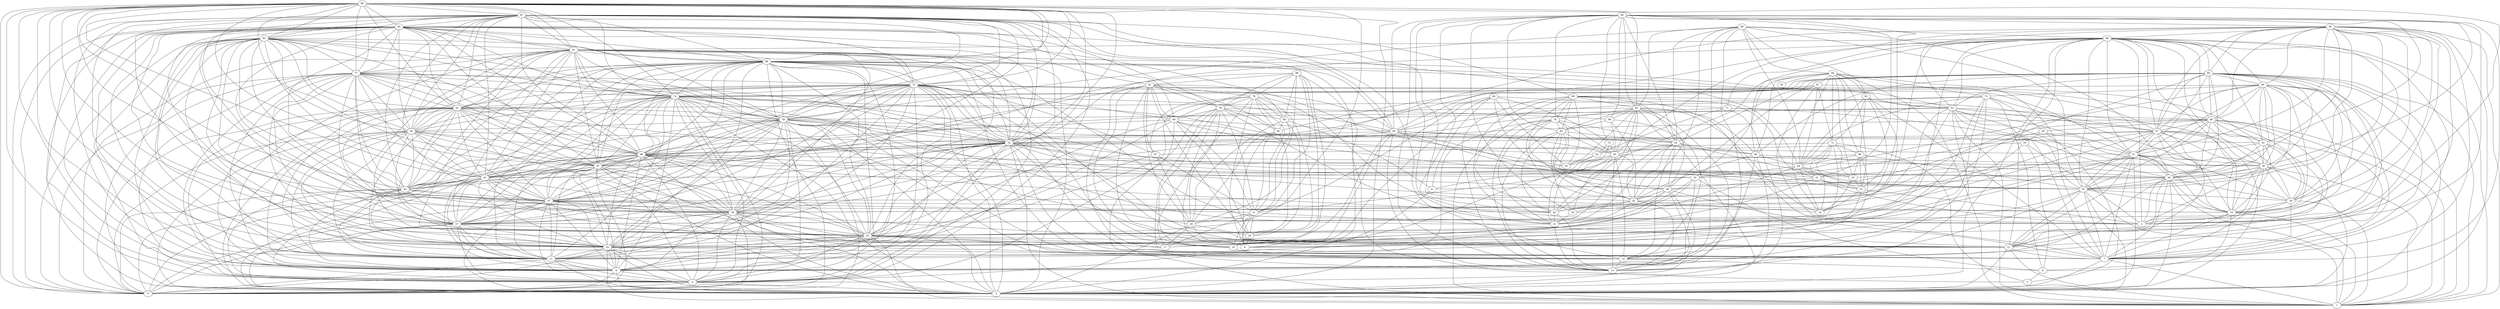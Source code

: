 digraph "sensornet-topology" {
label = "";
rankdir="BT";"0"->"4" [arrowhead = "both"] 
"0"->"9" [arrowhead = "both"] 
"0"->"11" [arrowhead = "both"] 
"0"->"24" [arrowhead = "both"] 
"0"->"27" [arrowhead = "both"] 
"0"->"36" [arrowhead = "both"] 
"0"->"37" [arrowhead = "both"] 
"0"->"42" [arrowhead = "both"] 
"0"->"43" [arrowhead = "both"] 
"0"->"47" [arrowhead = "both"] 
"0"->"48" [arrowhead = "both"] 
"0"->"54" [arrowhead = "both"] 
"0"->"59" [arrowhead = "both"] 
"0"->"61" [arrowhead = "both"] 
"0"->"74" [arrowhead = "both"] 
"0"->"77" [arrowhead = "both"] 
"0"->"86" [arrowhead = "both"] 
"0"->"87" [arrowhead = "both"] 
"0"->"92" [arrowhead = "both"] 
"0"->"93" [arrowhead = "both"] 
"0"->"97" [arrowhead = "both"] 
"0"->"98" [arrowhead = "both"] 
"1"->"3" [arrowhead = "both"] 
"1"->"7" [arrowhead = "both"] 
"1"->"10" [arrowhead = "both"] 
"1"->"12" [arrowhead = "both"] 
"1"->"24" [arrowhead = "both"] 
"1"->"25" [arrowhead = "both"] 
"1"->"30" [arrowhead = "both"] 
"1"->"35" [arrowhead = "both"] 
"1"->"38" [arrowhead = "both"] 
"1"->"40" [arrowhead = "both"] 
"1"->"53" [arrowhead = "both"] 
"1"->"57" [arrowhead = "both"] 
"1"->"60" [arrowhead = "both"] 
"1"->"62" [arrowhead = "both"] 
"1"->"75" [arrowhead = "both"] 
"1"->"76" [arrowhead = "both"] 
"1"->"80" [arrowhead = "both"] 
"1"->"85" [arrowhead = "both"] 
"1"->"88" [arrowhead = "both"] 
"1"->"90" [arrowhead = "both"] 
"1"->"94" [arrowhead = "both"] 
"2"->"10" [arrowhead = "both"] 
"2"->"22" [arrowhead = "both"] 
"2"->"30" [arrowhead = "both"] 
"2"->"38" [arrowhead = "both"] 
"2"->"40" [arrowhead = "both"] 
"2"->"41" [arrowhead = "both"] 
"2"->"55" [arrowhead = "both"] 
"2"->"60" [arrowhead = "both"] 
"2"->"79" [arrowhead = "both"] 
"2"->"80" [arrowhead = "both"] 
"2"->"86" [arrowhead = "both"] 
"2"->"88" [arrowhead = "both"] 
"2"->"90" [arrowhead = "both"] 
"2"->"91" [arrowhead = "both"] 
"2"->"98" [arrowhead = "both"] 
"3"->"4" [arrowhead = "both"] 
"3"->"7" [arrowhead = "both"] 
"3"->"9" [arrowhead = "both"] 
"3"->"11" [arrowhead = "both"] 
"3"->"12" [arrowhead = "both"] 
"3"->"24" [arrowhead = "both"] 
"3"->"25" [arrowhead = "both"] 
"3"->"27" [arrowhead = "both"] 
"3"->"29" [arrowhead = "both"] 
"3"->"35" [arrowhead = "both"] 
"3"->"36" [arrowhead = "both"] 
"3"->"37" [arrowhead = "both"] 
"3"->"38" [arrowhead = "both"] 
"3"->"39" [arrowhead = "both"] 
"3"->"40" [arrowhead = "both"] 
"3"->"43" [arrowhead = "both"] 
"3"->"47" [arrowhead = "both"] 
"3"->"48" [arrowhead = "both"] 
"3"->"51" [arrowhead = "both"] 
"3"->"54" [arrowhead = "both"] 
"3"->"57" [arrowhead = "both"] 
"3"->"59" [arrowhead = "both"] 
"3"->"61" [arrowhead = "both"] 
"3"->"62" [arrowhead = "both"] 
"3"->"74" [arrowhead = "both"] 
"3"->"75" [arrowhead = "both"] 
"3"->"77" [arrowhead = "both"] 
"3"->"85" [arrowhead = "both"] 
"3"->"86" [arrowhead = "both"] 
"3"->"87" [arrowhead = "both"] 
"3"->"88" [arrowhead = "both"] 
"3"->"90" [arrowhead = "both"] 
"3"->"93" [arrowhead = "both"] 
"3"->"97" [arrowhead = "both"] 
"3"->"98" [arrowhead = "both"] 
"4"->"9" [arrowhead = "both"] 
"4"->"11" [arrowhead = "both"] 
"4"->"24" [arrowhead = "both"] 
"4"->"25" [arrowhead = "both"] 
"4"->"27" [arrowhead = "both"] 
"4"->"36" [arrowhead = "both"] 
"4"->"37" [arrowhead = "both"] 
"4"->"42" [arrowhead = "both"] 
"4"->"43" [arrowhead = "both"] 
"4"->"47" [arrowhead = "both"] 
"4"->"48" [arrowhead = "both"] 
"4"->"53" [arrowhead = "both"] 
"4"->"59" [arrowhead = "both"] 
"4"->"61" [arrowhead = "both"] 
"4"->"63" [arrowhead = "both"] 
"4"->"74" [arrowhead = "both"] 
"4"->"75" [arrowhead = "both"] 
"4"->"76" [arrowhead = "both"] 
"4"->"77" [arrowhead = "both"] 
"4"->"78" [arrowhead = "both"] 
"4"->"86" [arrowhead = "both"] 
"4"->"87" [arrowhead = "both"] 
"4"->"92" [arrowhead = "both"] 
"4"->"93" [arrowhead = "both"] 
"4"->"97" [arrowhead = "both"] 
"4"->"98" [arrowhead = "both"] 
"5"->"8" [arrowhead = "both"] 
"5"->"58" [arrowhead = "both"] 
"5"->"72" [arrowhead = "both"] 
"5"->"96" [arrowhead = "both"] 
"6"->"21" [arrowhead = "both"] 
"6"->"22" [arrowhead = "both"] 
"6"->"28" [arrowhead = "both"] 
"6"->"29" [arrowhead = "both"] 
"6"->"31" [arrowhead = "both"] 
"6"->"46" [arrowhead = "both"] 
"6"->"68" [arrowhead = "both"] 
"6"->"78" [arrowhead = "both"] 
"6"->"79" [arrowhead = "both"] 
"6"->"81" [arrowhead = "both"] 
"6"->"96" [arrowhead = "both"] 
"7"->"10" [arrowhead = "both"] 
"7"->"12" [arrowhead = "both"] 
"7"->"30" [arrowhead = "both"] 
"7"->"35" [arrowhead = "both"] 
"7"->"36" [arrowhead = "both"] 
"7"->"38" [arrowhead = "both"] 
"7"->"39" [arrowhead = "both"] 
"7"->"40" [arrowhead = "both"] 
"7"->"51" [arrowhead = "both"] 
"7"->"53" [arrowhead = "both"] 
"7"->"59" [arrowhead = "both"] 
"7"->"60" [arrowhead = "both"] 
"7"->"61" [arrowhead = "both"] 
"7"->"62" [arrowhead = "both"] 
"7"->"80" [arrowhead = "both"] 
"7"->"83" [arrowhead = "both"] 
"7"->"85" [arrowhead = "both"] 
"7"->"86" [arrowhead = "both"] 
"7"->"88" [arrowhead = "both"] 
"7"->"89" [arrowhead = "both"] 
"7"->"90" [arrowhead = "both"] 
"7"->"94" [arrowhead = "both"] 
"8"->"10" [arrowhead = "both"] 
"8"->"14" [arrowhead = "both"] 
"8"->"23" [arrowhead = "both"] 
"8"->"55" [arrowhead = "both"] 
"8"->"73" [arrowhead = "both"] 
"8"->"95" [arrowhead = "both"] 
"9"->"11" [arrowhead = "both"] 
"9"->"24" [arrowhead = "both"] 
"9"->"25" [arrowhead = "both"] 
"9"->"27" [arrowhead = "both"] 
"9"->"36" [arrowhead = "both"] 
"9"->"37" [arrowhead = "both"] 
"9"->"42" [arrowhead = "both"] 
"9"->"43" [arrowhead = "both"] 
"9"->"47" [arrowhead = "both"] 
"9"->"48" [arrowhead = "both"] 
"9"->"49" [arrowhead = "both"] 
"9"->"53" [arrowhead = "both"] 
"9"->"54" [arrowhead = "both"] 
"9"->"61" [arrowhead = "both"] 
"9"->"66" [arrowhead = "both"] 
"9"->"73" [arrowhead = "both"] 
"9"->"74" [arrowhead = "both"] 
"9"->"75" [arrowhead = "both"] 
"9"->"77" [arrowhead = "both"] 
"9"->"79" [arrowhead = "both"] 
"9"->"86" [arrowhead = "both"] 
"9"->"87" [arrowhead = "both"] 
"9"->"92" [arrowhead = "both"] 
"9"->"93" [arrowhead = "both"] 
"9"->"97" [arrowhead = "both"] 
"9"->"98" [arrowhead = "both"] 
"9"->"99" [arrowhead = "both"] 
"10"->"30" [arrowhead = "both"] 
"10"->"35" [arrowhead = "both"] 
"10"->"37" [arrowhead = "both"] 
"10"->"38" [arrowhead = "both"] 
"10"->"40" [arrowhead = "both"] 
"10"->"51" [arrowhead = "both"] 
"10"->"52" [arrowhead = "both"] 
"10"->"57" [arrowhead = "both"] 
"10"->"58" [arrowhead = "both"] 
"10"->"73" [arrowhead = "both"] 
"10"->"80" [arrowhead = "both"] 
"10"->"85" [arrowhead = "both"] 
"10"->"88" [arrowhead = "both"] 
"10"->"90" [arrowhead = "both"] 
"10"->"97" [arrowhead = "both"] 
"11"->"23" [arrowhead = "both"] 
"11"->"24" [arrowhead = "both"] 
"11"->"25" [arrowhead = "both"] 
"11"->"27" [arrowhead = "both"] 
"11"->"36" [arrowhead = "both"] 
"11"->"37" [arrowhead = "both"] 
"11"->"42" [arrowhead = "both"] 
"11"->"43" [arrowhead = "both"] 
"11"->"47" [arrowhead = "both"] 
"11"->"48" [arrowhead = "both"] 
"11"->"53" [arrowhead = "both"] 
"11"->"54" [arrowhead = "both"] 
"11"->"59" [arrowhead = "both"] 
"11"->"73" [arrowhead = "both"] 
"11"->"74" [arrowhead = "both"] 
"11"->"75" [arrowhead = "both"] 
"11"->"77" [arrowhead = "both"] 
"11"->"86" [arrowhead = "both"] 
"11"->"87" [arrowhead = "both"] 
"11"->"92" [arrowhead = "both"] 
"11"->"93" [arrowhead = "both"] 
"11"->"97" [arrowhead = "both"] 
"11"->"98" [arrowhead = "both"] 
"12"->"25" [arrowhead = "both"] 
"12"->"31" [arrowhead = "both"] 
"12"->"35" [arrowhead = "both"] 
"12"->"36" [arrowhead = "both"] 
"12"->"38" [arrowhead = "both"] 
"12"->"40" [arrowhead = "both"] 
"12"->"51" [arrowhead = "both"] 
"12"->"53" [arrowhead = "both"] 
"12"->"57" [arrowhead = "both"] 
"12"->"75" [arrowhead = "both"] 
"12"->"85" [arrowhead = "both"] 
"12"->"86" [arrowhead = "both"] 
"12"->"88" [arrowhead = "both"] 
"12"->"90" [arrowhead = "both"] 
"12"->"92" [arrowhead = "both"] 
"13"->"14" [arrowhead = "both"] 
"13"->"15" [arrowhead = "both"] 
"13"->"26" [arrowhead = "both"] 
"13"->"32" [arrowhead = "both"] 
"13"->"35" [arrowhead = "both"] 
"13"->"39" [arrowhead = "both"] 
"13"->"45" [arrowhead = "both"] 
"13"->"49" [arrowhead = "both"] 
"13"->"64" [arrowhead = "both"] 
"13"->"65" [arrowhead = "both"] 
"13"->"71" [arrowhead = "both"] 
"13"->"76" [arrowhead = "both"] 
"13"->"78" [arrowhead = "both"] 
"13"->"82" [arrowhead = "both"] 
"13"->"89" [arrowhead = "both"] 
"13"->"95" [arrowhead = "both"] 
"13"->"99" [arrowhead = "both"] 
"14"->"19" [arrowhead = "both"] 
"14"->"23" [arrowhead = "both"] 
"14"->"24" [arrowhead = "both"] 
"14"->"36" [arrowhead = "both"] 
"14"->"38" [arrowhead = "both"] 
"14"->"45" [arrowhead = "both"] 
"14"->"47" [arrowhead = "both"] 
"14"->"63" [arrowhead = "both"] 
"14"->"69" [arrowhead = "both"] 
"14"->"73" [arrowhead = "both"] 
"14"->"74" [arrowhead = "both"] 
"14"->"88" [arrowhead = "both"] 
"14"->"95" [arrowhead = "both"] 
"14"->"97" [arrowhead = "both"] 
"15"->"16" [arrowhead = "both"] 
"15"->"26" [arrowhead = "both"] 
"15"->"32" [arrowhead = "both"] 
"15"->"39" [arrowhead = "both"] 
"15"->"45" [arrowhead = "both"] 
"15"->"63" [arrowhead = "both"] 
"15"->"74" [arrowhead = "both"] 
"15"->"76" [arrowhead = "both"] 
"15"->"78" [arrowhead = "both"] 
"15"->"82" [arrowhead = "both"] 
"15"->"89" [arrowhead = "both"] 
"15"->"95" [arrowhead = "both"] 
"16"->"23" [arrowhead = "both"] 
"16"->"32" [arrowhead = "both"] 
"16"->"45" [arrowhead = "both"] 
"16"->"65" [arrowhead = "both"] 
"16"->"95" [arrowhead = "both"] 
"17"->"25" [arrowhead = "both"] 
"17"->"29" [arrowhead = "both"] 
"17"->"31" [arrowhead = "both"] 
"17"->"44" [arrowhead = "both"] 
"17"->"72" [arrowhead = "both"] 
"17"->"79" [arrowhead = "both"] 
"17"->"81" [arrowhead = "both"] 
"18"->"22" [arrowhead = "both"] 
"18"->"32" [arrowhead = "both"] 
"18"->"33" [arrowhead = "both"] 
"18"->"44" [arrowhead = "both"] 
"18"->"72" [arrowhead = "both"] 
"18"->"82" [arrowhead = "both"] 
"18"->"83" [arrowhead = "both"] 
"18"->"94" [arrowhead = "both"] 
"19"->"25" [arrowhead = "both"] 
"19"->"28" [arrowhead = "both"] 
"19"->"31" [arrowhead = "both"] 
"19"->"35" [arrowhead = "both"] 
"19"->"43" [arrowhead = "both"] 
"19"->"64" [arrowhead = "both"] 
"19"->"70" [arrowhead = "both"] 
"19"->"75" [arrowhead = "both"] 
"19"->"78" [arrowhead = "both"] 
"19"->"81" [arrowhead = "both"] 
"19"->"84" [arrowhead = "both"] 
"19"->"85" [arrowhead = "both"] 
"20"->"34" [arrowhead = "both"] 
"20"->"45" [arrowhead = "both"] 
"20"->"48" [arrowhead = "both"] 
"20"->"82" [arrowhead = "both"] 
"20"->"84" [arrowhead = "both"] 
"20"->"89" [arrowhead = "both"] 
"20"->"93" [arrowhead = "both"] 
"21"->"34" [arrowhead = "both"] 
"21"->"38" [arrowhead = "both"] 
"21"->"56" [arrowhead = "both"] 
"21"->"84" [arrowhead = "both"] 
"22"->"33" [arrowhead = "both"] 
"22"->"41" [arrowhead = "both"] 
"22"->"44" [arrowhead = "both"] 
"22"->"53" [arrowhead = "both"] 
"22"->"68" [arrowhead = "both"] 
"22"->"83" [arrowhead = "both"] 
"22"->"94" [arrowhead = "both"] 
"23"->"44" [arrowhead = "both"] 
"23"->"58" [arrowhead = "both"] 
"23"->"61" [arrowhead = "both"] 
"23"->"64" [arrowhead = "both"] 
"23"->"94" [arrowhead = "both"] 
"24"->"25" [arrowhead = "both"] 
"24"->"27" [arrowhead = "both"] 
"24"->"36" [arrowhead = "both"] 
"24"->"37" [arrowhead = "both"] 
"24"->"41" [arrowhead = "both"] 
"24"->"42" [arrowhead = "both"] 
"24"->"43" [arrowhead = "both"] 
"24"->"47" [arrowhead = "both"] 
"24"->"48" [arrowhead = "both"] 
"24"->"51" [arrowhead = "both"] 
"24"->"53" [arrowhead = "both"] 
"24"->"54" [arrowhead = "both"] 
"24"->"59" [arrowhead = "both"] 
"24"->"61" [arrowhead = "both"] 
"24"->"64" [arrowhead = "both"] 
"24"->"69" [arrowhead = "both"] 
"24"->"75" [arrowhead = "both"] 
"24"->"77" [arrowhead = "both"] 
"24"->"86" [arrowhead = "both"] 
"24"->"87" [arrowhead = "both"] 
"24"->"92" [arrowhead = "both"] 
"24"->"93" [arrowhead = "both"] 
"24"->"97" [arrowhead = "both"] 
"24"->"98" [arrowhead = "both"] 
"25"->"27" [arrowhead = "both"] 
"25"->"36" [arrowhead = "both"] 
"25"->"37" [arrowhead = "both"] 
"25"->"43" [arrowhead = "both"] 
"25"->"47" [arrowhead = "both"] 
"25"->"48" [arrowhead = "both"] 
"25"->"51" [arrowhead = "both"] 
"25"->"52" [arrowhead = "both"] 
"25"->"53" [arrowhead = "both"] 
"25"->"54" [arrowhead = "both"] 
"25"->"59" [arrowhead = "both"] 
"25"->"61" [arrowhead = "both"] 
"25"->"62" [arrowhead = "both"] 
"25"->"67" [arrowhead = "both"] 
"25"->"69" [arrowhead = "both"] 
"25"->"74" [arrowhead = "both"] 
"25"->"77" [arrowhead = "both"] 
"25"->"86" [arrowhead = "both"] 
"25"->"87" [arrowhead = "both"] 
"25"->"93" [arrowhead = "both"] 
"25"->"97" [arrowhead = "both"] 
"25"->"98" [arrowhead = "both"] 
"26"->"32" [arrowhead = "both"] 
"26"->"39" [arrowhead = "both"] 
"26"->"45" [arrowhead = "both"] 
"26"->"48" [arrowhead = "both"] 
"26"->"63" [arrowhead = "both"] 
"26"->"65" [arrowhead = "both"] 
"26"->"82" [arrowhead = "both"] 
"26"->"88" [arrowhead = "both"] 
"26"->"89" [arrowhead = "both"] 
"26"->"92" [arrowhead = "both"] 
"26"->"95" [arrowhead = "both"] 
"27"->"36" [arrowhead = "both"] 
"27"->"37" [arrowhead = "both"] 
"27"->"42" [arrowhead = "both"] 
"27"->"43" [arrowhead = "both"] 
"27"->"47" [arrowhead = "both"] 
"27"->"48" [arrowhead = "both"] 
"27"->"53" [arrowhead = "both"] 
"27"->"54" [arrowhead = "both"] 
"27"->"57" [arrowhead = "both"] 
"27"->"59" [arrowhead = "both"] 
"27"->"61" [arrowhead = "both"] 
"27"->"74" [arrowhead = "both"] 
"27"->"75" [arrowhead = "both"] 
"27"->"80" [arrowhead = "both"] 
"27"->"86" [arrowhead = "both"] 
"27"->"87" [arrowhead = "both"] 
"27"->"92" [arrowhead = "both"] 
"27"->"93" [arrowhead = "both"] 
"27"->"97" [arrowhead = "both"] 
"27"->"98" [arrowhead = "both"] 
"28"->"29" [arrowhead = "both"] 
"28"->"31" [arrowhead = "both"] 
"28"->"46" [arrowhead = "both"] 
"28"->"56" [arrowhead = "both"] 
"28"->"69" [arrowhead = "both"] 
"28"->"79" [arrowhead = "both"] 
"28"->"81" [arrowhead = "both"] 
"28"->"96" [arrowhead = "both"] 
"29"->"31" [arrowhead = "both"] 
"29"->"46" [arrowhead = "both"] 
"29"->"56" [arrowhead = "both"] 
"29"->"59" [arrowhead = "both"] 
"29"->"67" [arrowhead = "both"] 
"29"->"78" [arrowhead = "both"] 
"29"->"81" [arrowhead = "both"] 
"29"->"96" [arrowhead = "both"] 
"30"->"35" [arrowhead = "both"] 
"30"->"38" [arrowhead = "both"] 
"30"->"40" [arrowhead = "both"] 
"30"->"51" [arrowhead = "both"] 
"30"->"52" [arrowhead = "both"] 
"30"->"57" [arrowhead = "both"] 
"30"->"60" [arrowhead = "both"] 
"30"->"85" [arrowhead = "both"] 
"30"->"88" [arrowhead = "both"] 
"30"->"90" [arrowhead = "both"] 
"31"->"37" [arrowhead = "both"] 
"31"->"46" [arrowhead = "both"] 
"31"->"56" [arrowhead = "both"] 
"31"->"67" [arrowhead = "both"] 
"31"->"69" [arrowhead = "both"] 
"31"->"78" [arrowhead = "both"] 
"31"->"79" [arrowhead = "both"] 
"31"->"84" [arrowhead = "both"] 
"31"->"94" [arrowhead = "both"] 
"31"->"96" [arrowhead = "both"] 
"32"->"39" [arrowhead = "both"] 
"32"->"45" [arrowhead = "both"] 
"32"->"48" [arrowhead = "both"] 
"32"->"49" [arrowhead = "both"] 
"32"->"55" [arrowhead = "both"] 
"32"->"63" [arrowhead = "both"] 
"32"->"65" [arrowhead = "both"] 
"32"->"66" [arrowhead = "both"] 
"32"->"76" [arrowhead = "both"] 
"32"->"89" [arrowhead = "both"] 
"32"->"95" [arrowhead = "both"] 
"32"->"99" [arrowhead = "both"] 
"33"->"44" [arrowhead = "both"] 
"33"->"68" [arrowhead = "both"] 
"33"->"72" [arrowhead = "both"] 
"33"->"84" [arrowhead = "both"] 
"33"->"94" [arrowhead = "both"] 
"33"->"95" [arrowhead = "both"] 
"34"->"55" [arrowhead = "both"] 
"34"->"69" [arrowhead = "both"] 
"34"->"70" [arrowhead = "both"] 
"34"->"71" [arrowhead = "both"] 
"35"->"38" [arrowhead = "both"] 
"35"->"40" [arrowhead = "both"] 
"35"->"51" [arrowhead = "both"] 
"35"->"53" [arrowhead = "both"] 
"35"->"57" [arrowhead = "both"] 
"35"->"59" [arrowhead = "both"] 
"35"->"60" [arrowhead = "both"] 
"35"->"62" [arrowhead = "both"] 
"35"->"63" [arrowhead = "both"] 
"35"->"68" [arrowhead = "both"] 
"35"->"69" [arrowhead = "both"] 
"35"->"80" [arrowhead = "both"] 
"35"->"88" [arrowhead = "both"] 
"35"->"90" [arrowhead = "both"] 
"35"->"99" [arrowhead = "both"] 
"36"->"37" [arrowhead = "both"] 
"36"->"42" [arrowhead = "both"] 
"36"->"43" [arrowhead = "both"] 
"36"->"47" [arrowhead = "both"] 
"36"->"48" [arrowhead = "both"] 
"36"->"53" [arrowhead = "both"] 
"36"->"54" [arrowhead = "both"] 
"36"->"57" [arrowhead = "both"] 
"36"->"59" [arrowhead = "both"] 
"36"->"61" [arrowhead = "both"] 
"36"->"62" [arrowhead = "both"] 
"36"->"64" [arrowhead = "both"] 
"36"->"74" [arrowhead = "both"] 
"36"->"75" [arrowhead = "both"] 
"36"->"77" [arrowhead = "both"] 
"36"->"87" [arrowhead = "both"] 
"36"->"92" [arrowhead = "both"] 
"36"->"93" [arrowhead = "both"] 
"36"->"97" [arrowhead = "both"] 
"36"->"98" [arrowhead = "both"] 
"37"->"42" [arrowhead = "both"] 
"37"->"43" [arrowhead = "both"] 
"37"->"47" [arrowhead = "both"] 
"37"->"48" [arrowhead = "both"] 
"37"->"53" [arrowhead = "both"] 
"37"->"54" [arrowhead = "both"] 
"37"->"59" [arrowhead = "both"] 
"37"->"60" [arrowhead = "both"] 
"37"->"61" [arrowhead = "both"] 
"37"->"74" [arrowhead = "both"] 
"37"->"75" [arrowhead = "both"] 
"37"->"77" [arrowhead = "both"] 
"37"->"81" [arrowhead = "both"] 
"37"->"86" [arrowhead = "both"] 
"37"->"92" [arrowhead = "both"] 
"37"->"93" [arrowhead = "both"] 
"37"->"97" [arrowhead = "both"] 
"37"->"98" [arrowhead = "both"] 
"38"->"40" [arrowhead = "both"] 
"38"->"49" [arrowhead = "both"] 
"38"->"51" [arrowhead = "both"] 
"38"->"52" [arrowhead = "both"] 
"38"->"53" [arrowhead = "both"] 
"38"->"57" [arrowhead = "both"] 
"38"->"60" [arrowhead = "both"] 
"38"->"62" [arrowhead = "both"] 
"38"->"64" [arrowhead = "both"] 
"38"->"71" [arrowhead = "both"] 
"38"->"80" [arrowhead = "both"] 
"38"->"85" [arrowhead = "both"] 
"38"->"90" [arrowhead = "both"] 
"38"->"99" [arrowhead = "both"] 
"39"->"41" [arrowhead = "both"] 
"39"->"48" [arrowhead = "both"] 
"39"->"57" [arrowhead = "both"] 
"39"->"63" [arrowhead = "both"] 
"39"->"65" [arrowhead = "both"] 
"39"->"76" [arrowhead = "both"] 
"39"->"82" [arrowhead = "both"] 
"39"->"91" [arrowhead = "both"] 
"40"->"45" [arrowhead = "both"] 
"40"->"51" [arrowhead = "both"] 
"40"->"52" [arrowhead = "both"] 
"40"->"53" [arrowhead = "both"] 
"40"->"57" [arrowhead = "both"] 
"40"->"60" [arrowhead = "both"] 
"40"->"62" [arrowhead = "both"] 
"40"->"80" [arrowhead = "both"] 
"40"->"85" [arrowhead = "both"] 
"40"->"88" [arrowhead = "both"] 
"40"->"95" [arrowhead = "both"] 
"41"->"44" [arrowhead = "both"] 
"41"->"52" [arrowhead = "both"] 
"41"->"72" [arrowhead = "both"] 
"41"->"74" [arrowhead = "both"] 
"41"->"89" [arrowhead = "both"] 
"41"->"95" [arrowhead = "both"] 
"42"->"43" [arrowhead = "both"] 
"42"->"47" [arrowhead = "both"] 
"42"->"48" [arrowhead = "both"] 
"42"->"54" [arrowhead = "both"] 
"42"->"59" [arrowhead = "both"] 
"42"->"61" [arrowhead = "both"] 
"42"->"74" [arrowhead = "both"] 
"42"->"77" [arrowhead = "both"] 
"42"->"86" [arrowhead = "both"] 
"42"->"87" [arrowhead = "both"] 
"42"->"93" [arrowhead = "both"] 
"42"->"96" [arrowhead = "both"] 
"42"->"97" [arrowhead = "both"] 
"42"->"98" [arrowhead = "both"] 
"43"->"47" [arrowhead = "both"] 
"43"->"48" [arrowhead = "both"] 
"43"->"53" [arrowhead = "both"] 
"43"->"54" [arrowhead = "both"] 
"43"->"59" [arrowhead = "both"] 
"43"->"61" [arrowhead = "both"] 
"43"->"69" [arrowhead = "both"] 
"43"->"74" [arrowhead = "both"] 
"43"->"75" [arrowhead = "both"] 
"43"->"77" [arrowhead = "both"] 
"43"->"80" [arrowhead = "both"] 
"43"->"86" [arrowhead = "both"] 
"43"->"87" [arrowhead = "both"] 
"43"->"92" [arrowhead = "both"] 
"43"->"97" [arrowhead = "both"] 
"43"->"98" [arrowhead = "both"] 
"44"->"49" [arrowhead = "both"] 
"44"->"68" [arrowhead = "both"] 
"44"->"72" [arrowhead = "both"] 
"44"->"73" [arrowhead = "both"] 
"44"->"83" [arrowhead = "both"] 
"44"->"91" [arrowhead = "both"] 
"44"->"93" [arrowhead = "both"] 
"44"->"99" [arrowhead = "both"] 
"45"->"63" [arrowhead = "both"] 
"45"->"64" [arrowhead = "both"] 
"45"->"65" [arrowhead = "both"] 
"45"->"66" [arrowhead = "both"] 
"45"->"70" [arrowhead = "both"] 
"45"->"76" [arrowhead = "both"] 
"45"->"82" [arrowhead = "both"] 
"45"->"90" [arrowhead = "both"] 
"46"->"56" [arrowhead = "both"] 
"46"->"78" [arrowhead = "both"] 
"46"->"79" [arrowhead = "both"] 
"46"->"81" [arrowhead = "both"] 
"46"->"85" [arrowhead = "both"] 
"47"->"48" [arrowhead = "both"] 
"47"->"53" [arrowhead = "both"] 
"47"->"54" [arrowhead = "both"] 
"47"->"59" [arrowhead = "both"] 
"47"->"61" [arrowhead = "both"] 
"47"->"64" [arrowhead = "both"] 
"47"->"68" [arrowhead = "both"] 
"47"->"74" [arrowhead = "both"] 
"47"->"75" [arrowhead = "both"] 
"47"->"77" [arrowhead = "both"] 
"47"->"86" [arrowhead = "both"] 
"47"->"87" [arrowhead = "both"] 
"47"->"92" [arrowhead = "both"] 
"47"->"93" [arrowhead = "both"] 
"47"->"98" [arrowhead = "both"] 
"48"->"53" [arrowhead = "both"] 
"48"->"54" [arrowhead = "both"] 
"48"->"59" [arrowhead = "both"] 
"48"->"60" [arrowhead = "both"] 
"48"->"61" [arrowhead = "both"] 
"48"->"74" [arrowhead = "both"] 
"48"->"75" [arrowhead = "both"] 
"48"->"77" [arrowhead = "both"] 
"48"->"82" [arrowhead = "both"] 
"48"->"86" [arrowhead = "both"] 
"48"->"87" [arrowhead = "both"] 
"48"->"92" [arrowhead = "both"] 
"48"->"93" [arrowhead = "both"] 
"48"->"97" [arrowhead = "both"] 
"49"->"59" [arrowhead = "both"] 
"49"->"63" [arrowhead = "both"] 
"49"->"82" [arrowhead = "both"] 
"49"->"85" [arrowhead = "both"] 
"49"->"88" [arrowhead = "both"] 
"49"->"94" [arrowhead = "both"] 
"50"->"94" [arrowhead = "both"] 
"51"->"53" [arrowhead = "both"] 
"51"->"57" [arrowhead = "both"] 
"51"->"60" [arrowhead = "both"] 
"51"->"62" [arrowhead = "both"] 
"51"->"74" [arrowhead = "both"] 
"51"->"75" [arrowhead = "both"] 
"51"->"80" [arrowhead = "both"] 
"51"->"85" [arrowhead = "both"] 
"51"->"88" [arrowhead = "both"] 
"51"->"90" [arrowhead = "both"] 
"52"->"59" [arrowhead = "both"] 
"52"->"60" [arrowhead = "both"] 
"52"->"80" [arrowhead = "both"] 
"52"->"88" [arrowhead = "both"] 
"52"->"90" [arrowhead = "both"] 
"52"->"91" [arrowhead = "both"] 
"53"->"54" [arrowhead = "both"] 
"53"->"57" [arrowhead = "both"] 
"53"->"59" [arrowhead = "both"] 
"53"->"61" [arrowhead = "both"] 
"53"->"62" [arrowhead = "both"] 
"53"->"74" [arrowhead = "both"] 
"53"->"75" [arrowhead = "both"] 
"53"->"77" [arrowhead = "both"] 
"53"->"85" [arrowhead = "both"] 
"53"->"86" [arrowhead = "both"] 
"53"->"87" [arrowhead = "both"] 
"53"->"88" [arrowhead = "both"] 
"53"->"90" [arrowhead = "both"] 
"53"->"93" [arrowhead = "both"] 
"53"->"97" [arrowhead = "both"] 
"53"->"98" [arrowhead = "both"] 
"54"->"59" [arrowhead = "both"] 
"54"->"61" [arrowhead = "both"] 
"54"->"74" [arrowhead = "both"] 
"54"->"75" [arrowhead = "both"] 
"54"->"77" [arrowhead = "both"] 
"54"->"86" [arrowhead = "both"] 
"54"->"87" [arrowhead = "both"] 
"54"->"92" [arrowhead = "both"] 
"54"->"93" [arrowhead = "both"] 
"54"->"97" [arrowhead = "both"] 
"54"->"98" [arrowhead = "both"] 
"55"->"58" [arrowhead = "both"] 
"56"->"71" [arrowhead = "both"] 
"56"->"78" [arrowhead = "both"] 
"56"->"79" [arrowhead = "both"] 
"56"->"81" [arrowhead = "both"] 
"56"->"96" [arrowhead = "both"] 
"57"->"60" [arrowhead = "both"] 
"57"->"62" [arrowhead = "both"] 
"57"->"80" [arrowhead = "both"] 
"57"->"85" [arrowhead = "both"] 
"57"->"86" [arrowhead = "both"] 
"57"->"88" [arrowhead = "both"] 
"57"->"89" [arrowhead = "both"] 
"57"->"90" [arrowhead = "both"] 
"58"->"60" [arrowhead = "both"] 
"58"->"73" [arrowhead = "both"] 
"59"->"61" [arrowhead = "both"] 
"59"->"62" [arrowhead = "both"] 
"59"->"74" [arrowhead = "both"] 
"59"->"75" [arrowhead = "both"] 
"59"->"77" [arrowhead = "both"] 
"59"->"86" [arrowhead = "both"] 
"59"->"87" [arrowhead = "both"] 
"59"->"92" [arrowhead = "both"] 
"59"->"93" [arrowhead = "both"] 
"59"->"97" [arrowhead = "both"] 
"59"->"98" [arrowhead = "both"] 
"59"->"99" [arrowhead = "both"] 
"60"->"71" [arrowhead = "both"] 
"60"->"80" [arrowhead = "both"] 
"60"->"85" [arrowhead = "both"] 
"60"->"87" [arrowhead = "both"] 
"60"->"88" [arrowhead = "both"] 
"60"->"90" [arrowhead = "both"] 
"61"->"73" [arrowhead = "both"] 
"61"->"74" [arrowhead = "both"] 
"61"->"75" [arrowhead = "both"] 
"61"->"77" [arrowhead = "both"] 
"61"->"86" [arrowhead = "both"] 
"61"->"87" [arrowhead = "both"] 
"61"->"92" [arrowhead = "both"] 
"61"->"93" [arrowhead = "both"] 
"61"->"97" [arrowhead = "both"] 
"61"->"98" [arrowhead = "both"] 
"62"->"75" [arrowhead = "both"] 
"62"->"83" [arrowhead = "both"] 
"62"->"85" [arrowhead = "both"] 
"62"->"86" [arrowhead = "both"] 
"62"->"88" [arrowhead = "both"] 
"62"->"90" [arrowhead = "both"] 
"63"->"64" [arrowhead = "both"] 
"63"->"65" [arrowhead = "both"] 
"63"->"76" [arrowhead = "both"] 
"63"->"82" [arrowhead = "both"] 
"63"->"85" [arrowhead = "both"] 
"63"->"89" [arrowhead = "both"] 
"63"->"95" [arrowhead = "both"] 
"63"->"99" [arrowhead = "both"] 
"64"->"69" [arrowhead = "both"] 
"64"->"73" [arrowhead = "both"] 
"64"->"74" [arrowhead = "both"] 
"64"->"75" [arrowhead = "both"] 
"64"->"84" [arrowhead = "both"] 
"64"->"86" [arrowhead = "both"] 
"64"->"88" [arrowhead = "both"] 
"64"->"95" [arrowhead = "both"] 
"64"->"97" [arrowhead = "both"] 
"65"->"66" [arrowhead = "both"] 
"65"->"76" [arrowhead = "both"] 
"65"->"82" [arrowhead = "both"] 
"65"->"89" [arrowhead = "both"] 
"65"->"95" [arrowhead = "both"] 
"66"->"78" [arrowhead = "both"] 
"66"->"82" [arrowhead = "both"] 
"66"->"95" [arrowhead = "both"] 
"67"->"72" [arrowhead = "both"] 
"67"->"75" [arrowhead = "both"] 
"67"->"79" [arrowhead = "both"] 
"67"->"81" [arrowhead = "both"] 
"68"->"72" [arrowhead = "both"] 
"68"->"83" [arrowhead = "both"] 
"68"->"94" [arrowhead = "both"] 
"69"->"75" [arrowhead = "both"] 
"69"->"78" [arrowhead = "both"] 
"69"->"81" [arrowhead = "both"] 
"69"->"85" [arrowhead = "both"] 
"69"->"93" [arrowhead = "both"] 
"70"->"84" [arrowhead = "both"] 
"70"->"95" [arrowhead = "both"] 
"71"->"84" [arrowhead = "both"] 
"71"->"88" [arrowhead = "both"] 
"72"->"83" [arrowhead = "both"] 
"72"->"91" [arrowhead = "both"] 
"72"->"94" [arrowhead = "both"] 
"73"->"80" [arrowhead = "both"] 
"73"->"94" [arrowhead = "both"] 
"74"->"75" [arrowhead = "both"] 
"74"->"77" [arrowhead = "both"] 
"74"->"80" [arrowhead = "both"] 
"74"->"86" [arrowhead = "both"] 
"74"->"87" [arrowhead = "both"] 
"74"->"91" [arrowhead = "both"] 
"74"->"92" [arrowhead = "both"] 
"74"->"93" [arrowhead = "both"] 
"74"->"97" [arrowhead = "both"] 
"74"->"98" [arrowhead = "both"] 
"75"->"77" [arrowhead = "both"] 
"75"->"86" [arrowhead = "both"] 
"75"->"87" [arrowhead = "both"] 
"75"->"93" [arrowhead = "both"] 
"75"->"97" [arrowhead = "both"] 
"75"->"98" [arrowhead = "both"] 
"76"->"82" [arrowhead = "both"] 
"76"->"89" [arrowhead = "both"] 
"76"->"95" [arrowhead = "both"] 
"77"->"86" [arrowhead = "both"] 
"77"->"87" [arrowhead = "both"] 
"77"->"92" [arrowhead = "both"] 
"77"->"93" [arrowhead = "both"] 
"77"->"97" [arrowhead = "both"] 
"77"->"98" [arrowhead = "both"] 
"78"->"79" [arrowhead = "both"] 
"78"->"81" [arrowhead = "both"] 
"78"->"93" [arrowhead = "both"] 
"78"->"96" [arrowhead = "both"] 
"79"->"81" [arrowhead = "both"] 
"79"->"96" [arrowhead = "both"] 
"80"->"85" [arrowhead = "both"] 
"80"->"88" [arrowhead = "both"] 
"80"->"90" [arrowhead = "both"] 
"81"->"87" [arrowhead = "both"] 
"81"->"96" [arrowhead = "both"] 
"82"->"89" [arrowhead = "both"] 
"82"->"95" [arrowhead = "both"] 
"82"->"98" [arrowhead = "both"] 
"82"->"99" [arrowhead = "both"] 
"83"->"94" [arrowhead = "both"] 
"83"->"99" [arrowhead = "both"] 
"85"->"88" [arrowhead = "both"] 
"85"->"90" [arrowhead = "both"] 
"86"->"87" [arrowhead = "both"] 
"86"->"92" [arrowhead = "both"] 
"86"->"93" [arrowhead = "both"] 
"86"->"97" [arrowhead = "both"] 
"86"->"98" [arrowhead = "both"] 
"87"->"88" [arrowhead = "both"] 
"87"->"92" [arrowhead = "both"] 
"87"->"93" [arrowhead = "both"] 
"87"->"97" [arrowhead = "both"] 
"87"->"98" [arrowhead = "both"] 
"88"->"90" [arrowhead = "both"] 
"88"->"99" [arrowhead = "both"] 
"89"->"91" [arrowhead = "both"] 
"89"->"97" [arrowhead = "both"] 
"90"->"95" [arrowhead = "both"] 
"91"->"94" [arrowhead = "both"] 
"92"->"93" [arrowhead = "both"] 
"92"->"97" [arrowhead = "both"] 
"92"->"98" [arrowhead = "both"] 
"93"->"97" [arrowhead = "both"] 
"93"->"98" [arrowhead = "both"] 
"94"->"99" [arrowhead = "both"] 
"97"->"98" [arrowhead = "both"] 
}
